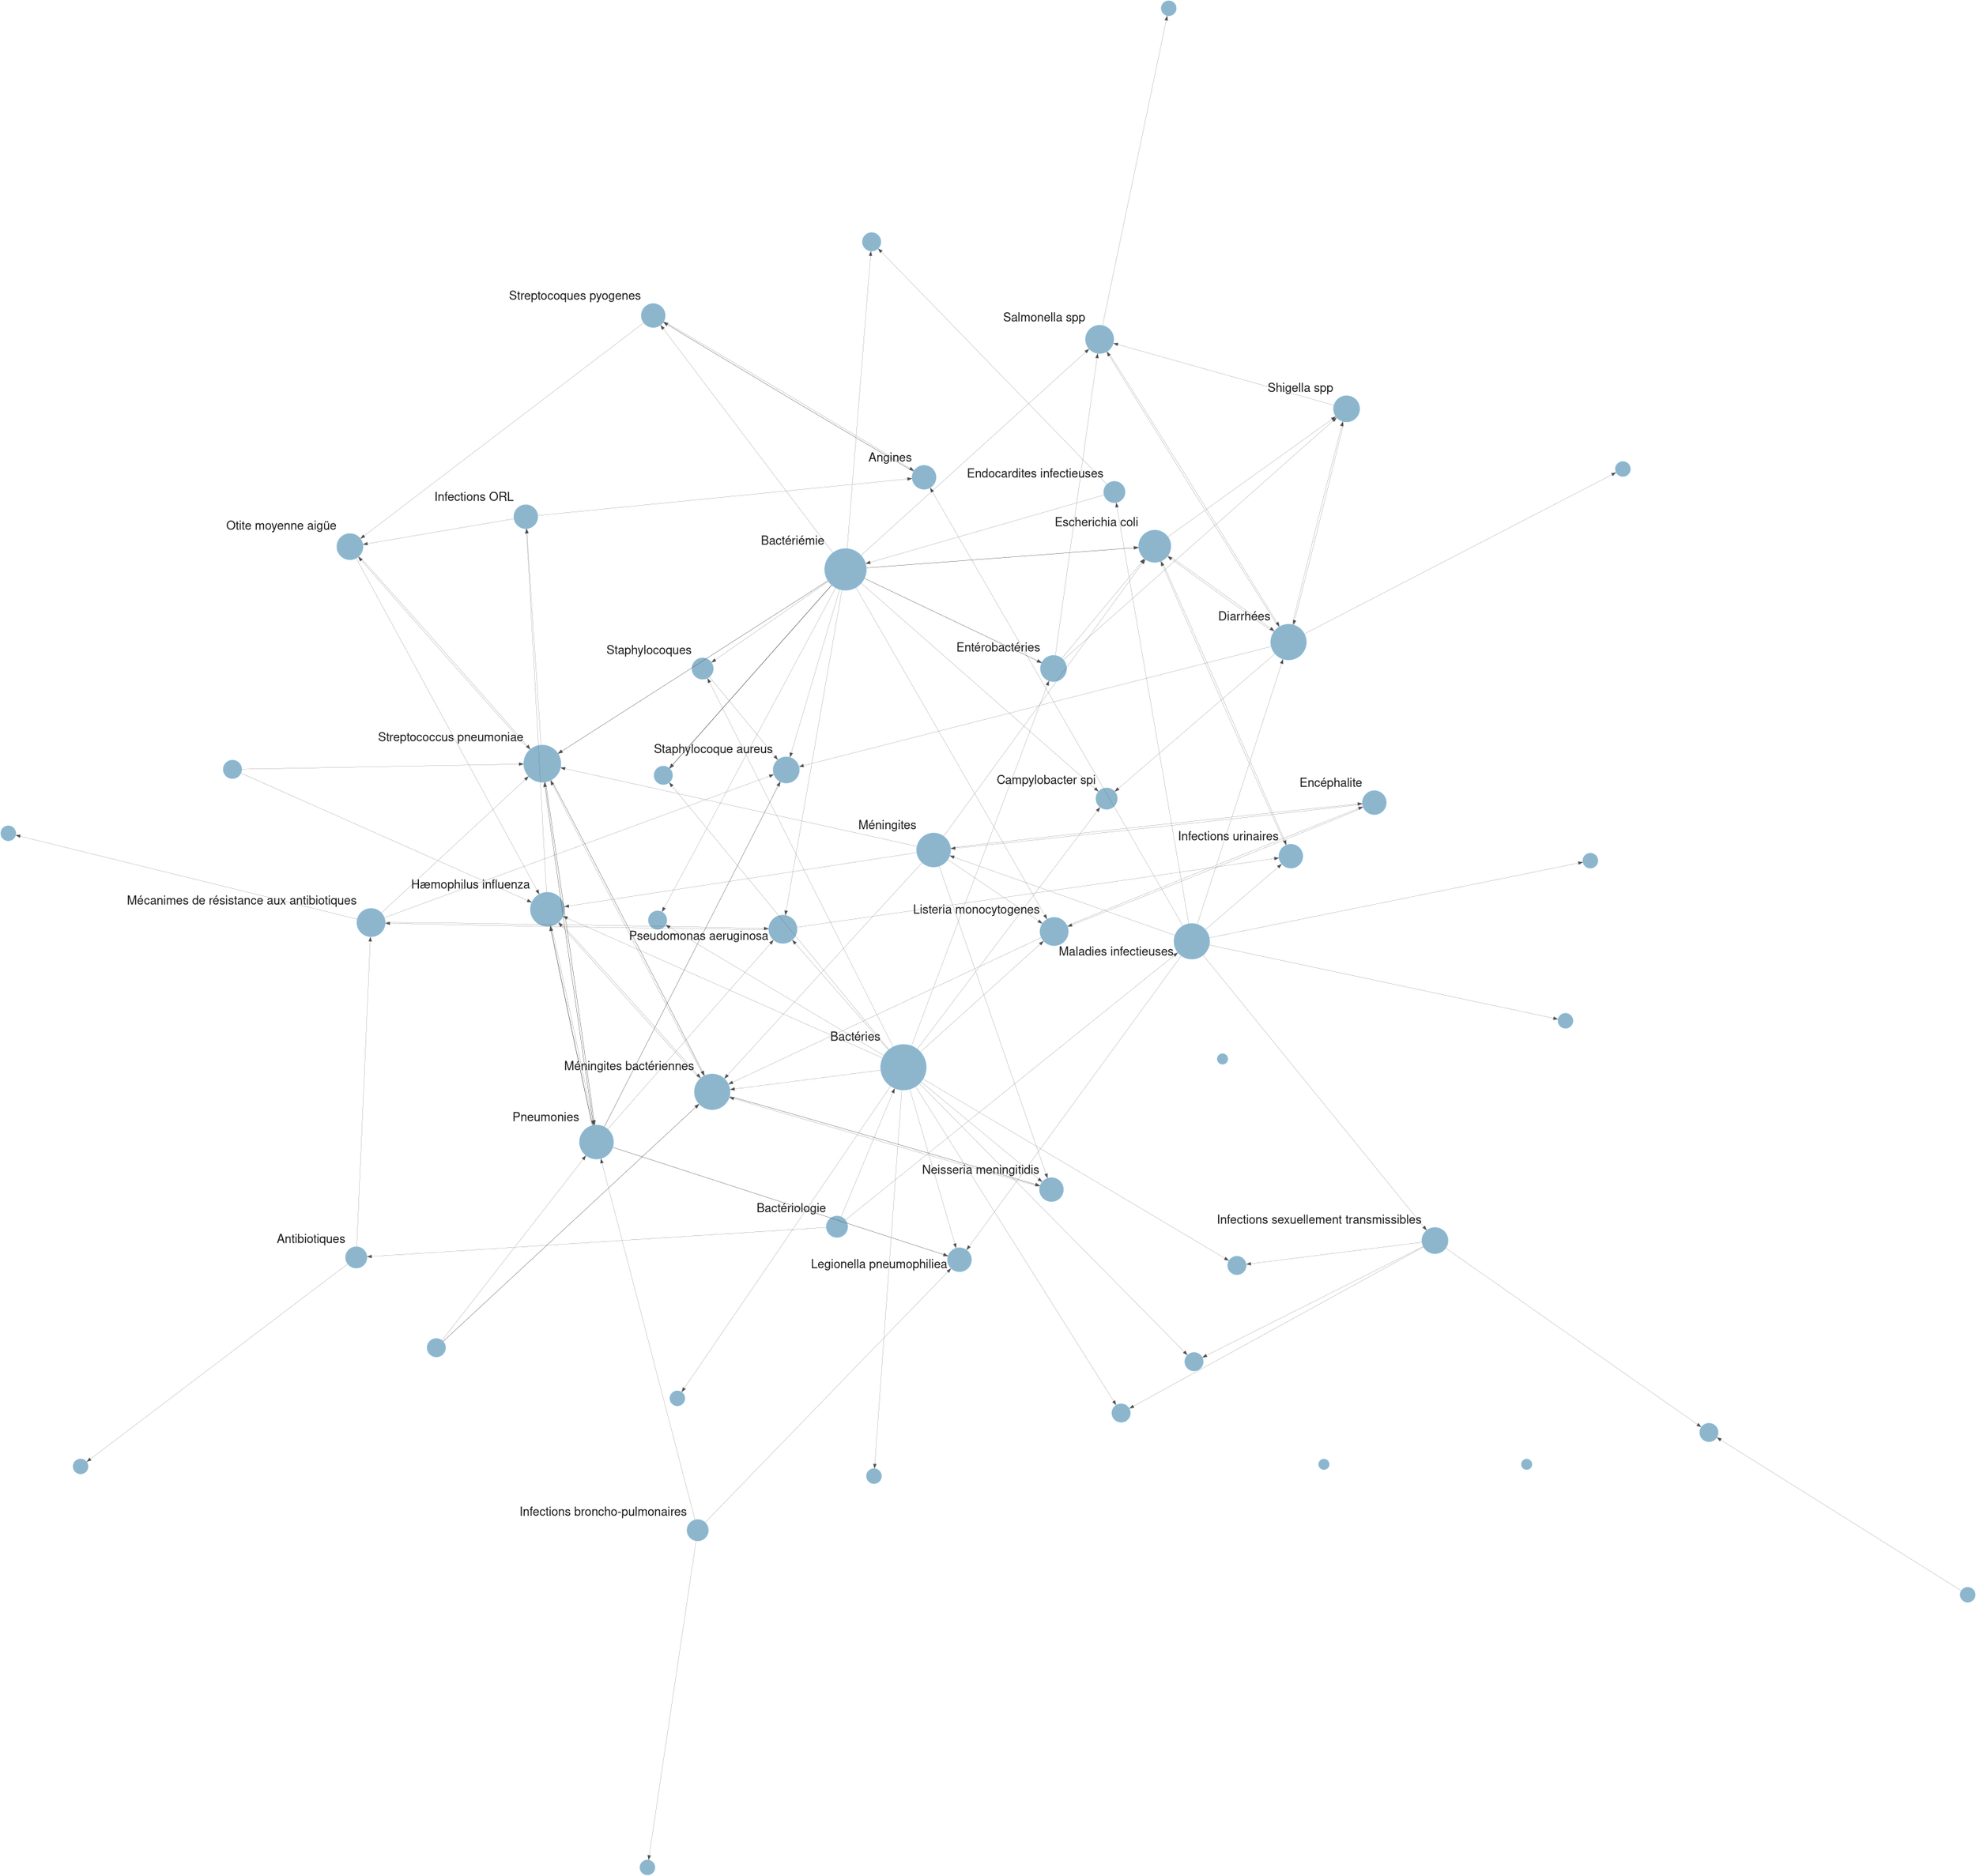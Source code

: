 digraph Denote {
layout=neato
size=20
ratio=compress
overlap=scale
sep=1
node[label="" style=filled color=lightskyblue fillcolor=lightskyblue3
shape=circle fontsize=80 fontcolor=gray10 fontname = "Helvetica, Arial, sans-serif"]
edge[arrowsize=3 color=gray30]
"20240717T161021" [xlabel="" tooltip="ID: 20240717T161021\nTitle: Loss to gain: pseudogenes in microorganisms, focusing on eubacteria, and their biological significance\nKeywords: bib, pseudogène\nType: org\nDegree: 0" width=1.0  URL="/home/alex/org/notes/biblio/20240717T161021--loss-to-gain-pseudogenes-in-microorganisms-focusing-on-eubacteria-and-their-biological-significance__bib_pseudogène.org"]
"20230502T232947" [xlabel="Bactériologie" tooltip="ID: 20230502T232947\nTitle: Bactériologie\nKeywords: meta\nType: org\nDegree: 3" width=2.0  URL="/home/alex/org/notes/20230502T232947--bactériologie__meta.org"]
"20240515T224540" [xlabel="Angines" tooltip="ID: 20240515T224540\nTitle: Angines\nKeywords: bactério\nType: org\nDegree: 4" width=2.23606797749979  URL="/home/alex/org/notes/20240515T224540--angines__bactério.org"]
"20240515T224550" [xlabel="Antibiotiques" tooltip="ID: 20240515T224550\nTitle: Antibiotiques\nKeywords: bactério\nType: org\nDegree: 3" width=2.0  URL="/home/alex/org/notes/20240515T224550--antibiotiques__bactério.org"]
"20240515T224650" [xlabel="Campylobacter spi" tooltip="ID: 20240515T224650\nTitle: Campylobacter spi\nKeywords: bactérie, bactério\nType: org\nDegree: 3" width=2.0  URL="/home/alex/org/notes/20240515T224650--campylobacter-jejuni__bactérie_bactério.org"]
"20240515T224830" [xlabel="Diarrhées" tooltip="ID: 20240515T224830\nTitle: Diarrhées\nKeywords: bactério, viro\nType: org\nDegree: 10" width=3.3166247903554  URL="/home/alex/org/notes/20240515T224830--diarrhées__bactério_viro.org"]
"20240515T224930" [xlabel="" tooltip="ID: 20240515T224930\nTitle: Neisseria gonorrhoeae\nKeywords: bactérie, bactério, ist\nType: org\nDegree: 2" width=1.7320508075688772  URL="/home/alex/org/notes/20240515T224930--neisseria-gonorrhoeae__bactérie_bactério_ist.org"]
"20240515T224940" [xlabel="" tooltip="ID: 20240515T224940\nTitle: Infections cutanées\nKeywords: bactério\nType: org\nDegree: 1" width=1.4142135623730951  URL="/home/alex/org/notes/20240515T224940--infections-cutanées__bactério.org"]
"20240515T225630" [xlabel="Legionella pneumophiliea" tooltip="ID: 20240515T225630\nTitle: Legionella pneumophiliea\nKeywords: bactérie, bactério\nType: org\nDegree: 4" width=2.23606797749979  URL="/home/alex/org/notes/20240515T225630--legionella-pneumophiliea__bactérie_bactério.org"]
"20240515T225940" [xlabel="" tooltip="ID: 20240515T225940\nTitle: Proteus\nKeywords: bactérie, bactério\nType: org\nDegree: 1" width=1.4142135623730951  URL="/home/alex/org/notes/20240515T225940--proteus__bactérie_bactério.org"]
"20240601T183012" [xlabel="" tooltip="ID: 20240601T183012\nTitle: Chlamydia trachomatis\nKeywords: bactérie, bactério, ist\nType: org\nDegree: 2" width=1.7320508075688772  URL="/home/alex/org/notes/20240601T183012--chlamydia-trachomatis__bactérie_bactério_ist.org"]
"20240601T183122" [xlabel="" tooltip="ID: 20240601T183122\nTitle: Treponema pallidum (syphilis)\nKeywords: bactério, ist\nType: org\nDegree: 2" width=1.7320508075688772  URL="/home/alex/org/notes/20240601T183122--treponema-pallidum-syphilis__bactério_ist.org"]
"20240601T183212" [xlabel="Infections sexuellement transmissibles" tooltip="ID: 20240601T183212\nTitle: Infections sexuellement transmissibles\nKeywords: bactério, ist\nType: org\nDegree: 5" width=2.449489742783178  URL="/home/alex/org/notes/20240601T183212--infections-sexuellement-transmissibles__bactério_ist.org"]
"20240601T183312" [xlabel="Maladies infectieuses" tooltip="ID: 20240601T183312\nTitle: Maladies infectieuses\nKeywords: bactério, meta\nType: org\nDegree: 10" width=3.3166247903554  URL="/home/alex/org/notes/20240601T183312--maladies-infectieuses__bactério_meta.org"]
"20240602T154050" [xlabel="" tooltip="ID: 20240602T154050\nTitle: Gastro-entérites\nKeywords: bactério, viro\nType: org\nDegree: 1" width=1.4142135623730951  URL="/home/alex/org/notes/20240602T154050--gastro-entérites__bactério_viro.org"]
"20240602T154150" [xlabel="Infections urinaires" tooltip="ID: 20240602T154150\nTitle: Infections urinaires\nKeywords: bactério\nType: org\nDegree: 4" width=2.23606797749979  URL="/home/alex/org/notes/20240602T154150--infections-urinaires__bactério.org"]
"20240608T182804" [xlabel="Endocardites infectieuses" tooltip="ID: 20240608T182804\nTitle: Endocardites infectieuses\nKeywords: bactério\nType: org\nDegree: 3" width=2.0  URL="/home/alex/org/notes/20240608T182804--endocardites-infectieuses__bactério.org"]
"20240608T182904" [xlabel="" tooltip="ID: 20240608T182904\nTitle: Mycoplasmes\nKeywords: bactérie, bactério, ist\nType: org\nDegree: 2" width=1.7320508075688772  URL="/home/alex/org/notes/20240608T182904--mycoplasmes__bactérie_bactério_ist.org"]
"20240612T233431" [xlabel="Bactéries" tooltip="ID: 20240612T233431\nTitle: Bactéries\nKeywords: bactério, meta\nType: org\nDegree: 17" width=4.242640687119285  URL="/home/alex/org/notes/20240612T233431--bactéries__bactério_meta.org"]
"20240612T233531" [xlabel="Pseudomonas aeruginosa" tooltip="ID: 20240612T233531\nTitle: Pseudomonas aeruginosa\nKeywords: bactérie, bactério\nType: org\nDegree: 6" width=2.6457513110645907  URL="/home/alex/org/notes/20240612T233531--pseudomonas-aeruginosa__bactérie_bactério.org"]
"20240612T233631" [xlabel="Staphylocoques" tooltip="ID: 20240612T233631\nTitle: Staphylocoques\nKeywords: bactérie, bactério\nType: org\nDegree: 3" width=2.0  URL="/home/alex/org/notes/20240612T233631--staphylocoques__bactérie_bactério.org"]
"20240612T233731" [xlabel="" tooltip="ID: 20240612T233731\nTitle: Streptocoque\nKeywords: bactérie, bactério\nType: org\nDegree: 2" width=1.7320508075688772  URL="/home/alex/org/notes/20240612T233731--streptocoque__bactérie_bactério.org"]
"20240731T204905" [xlabel="Méningites" tooltip="ID: 20240731T204905\nTitle: Méningites\nKeywords: bactério, viro\nType: org\nDegree: 9" width=3.1622776601683795  URL="/home/alex/org/notes/20240731T204905--méningites__bactério_viro.org"]
"20240731T205020" [xlabel="Méningites bactériennes" tooltip="ID: 20240731T205020\nTitle: Méningites bactériennes\nKeywords: bactério\nType: org\nDegree: 10" width=3.3166247903554  URL="/home/alex/org/notes/20240731T205020--méningites-bactériennes__bactério.org"]
"20240816T121324" [xlabel="Entérobactéries" tooltip="ID: 20240816T121324\nTitle: Entérobactéries\nKeywords: bactérie, bactério\nType: org\nDegree: 5" width=2.449489742783178  URL="/home/alex/org/notes/20240816T121324--entérobactéries__bactérie_bactério.org"]
"20240816T121426" [xlabel="" tooltip="ID: 20240816T121426\nTitle: Classification des bactéries\nKeywords: bactério\nType: org\nDegree: 1" width=1.4142135623730951  URL="/home/alex/org/notes/20240816T121426--classification-des-bactéries__bactério.org"]
"20240816T121538" [xlabel="" tooltip="ID: 20240816T121538\nTitle: Entérocoques\nKeywords: bactérie, bactério\nType: org\nDegree: 2" width=1.7320508075688772  URL="/home/alex/org/notes/20240816T121538--entérocoques__bactérie_bactério.org"]
"20240816T121647" [xlabel="Neisseria meningitidis" tooltip="ID: 20240816T121647\nTitle: Neisseria meningitidis\nKeywords: bactérie, bactério\nType: org\nDegree: 4" width=2.23606797749979  URL="/home/alex/org/notes/20240816T121647--neisseria-meningitidis__bactérie_bactério.org"]
"20240816T121758" [xlabel="Listeria monocytogenes" tooltip="ID: 20240816T121758\nTitle: Listeria monocytogenes\nKeywords: bactérie, bactério\nType: org\nDegree: 6" width=2.6457513110645907  URL="/home/alex/org/notes/20240816T121758--listeria-monocytogenes__bactérie_bactério.org"]
"20240816T121919" [xlabel="Hæmophilus influenza" tooltip="ID: 20240816T121919\nTitle: Hæmophilus influenza\nKeywords: bactérie, bactério\nType: org\nDegree: 9" width=3.1622776601683795  URL="/home/alex/org/notes/20240816T121919--hæmophilus-influenza__bactérie_bactério.org"]
"20240828T184411" [xlabel="" tooltip="ID: 20240828T184411\nTitle: Antibiogramme\nKeywords: bactério\nType: org\nDegree: 1" width=1.4142135623730951  URL="/home/alex/org/notes/20240828T184411--antibiogramme__bactério.org"]
"20240828T185327" [xlabel="Streptocoques pyogenes" tooltip="ID: 20240828T185327\nTitle: Streptocoques pyogenes\nKeywords: bactério\nType: org\nDegree: 4" width=2.23606797749979  URL="/home/alex/org/notes/20240828T185327--streptocoques-pyogenes__bactério.org"]
"20240828T192156" [xlabel="Staphylocoque aureus" tooltip="ID: 20240828T192156\nTitle: Staphylocoque aureus\nKeywords: bactério\nType: org\nDegree: 5" width=2.449489742783178  URL="/home/alex/org/notes/20240828T192156--staphylocoque-aureus__bactério.org"]
"20240828T230503" [xlabel="" tooltip="ID: 20240828T230503\nTitle: Clostridium difficile\nKeywords: bactérie, bactério\nType: org\nDegree: 0" width=1.0  URL="/home/alex/org/notes/20240828T230503--clostridium-difficile__bactérie_bactério.org"]
"20240829T215907" [xlabel="Salmonella spp" tooltip="ID: 20240829T215907\nTitle: Salmonella spp\nKeywords: bactérie, bactério\nType: org\nDegree: 6" width=2.6457513110645907  URL="/home/alex/org/notes/20240829T215907--salmonella-spp__bactérie_bactério.org"]
"20240829T225530" [xlabel="Shigella spp" tooltip="ID: 20240829T225530\nTitle: Shigella spp\nKeywords: bactérie, bactério\nType: org\nDegree: 5" width=2.449489742783178  URL="/home/alex/org/notes/20240829T225530--shigella-spp__bactérie_bactério.org"]
"20240829T225800" [xlabel="" tooltip="ID: 20240829T225800\nTitle: Milieux de culture\nKeywords: bactério\nType: org\nDegree: 1" width=1.4142135623730951  URL="/home/alex/org/notes/20240829T225800--milieux-de-culture__bactério.org"]
"20240829T230553" [xlabel="Escherichia coli" tooltip="ID: 20240829T230553\nTitle: Escherichia coli\nKeywords: bactérie, bactério\nType: org\nDegree: 8" width=3.0  URL="/home/alex/org/notes/20240829T230553--escherichia-coli__bactérie_bactério.org"]
"20240831T173233" [xlabel="Streptococcus pneumoniae" tooltip="ID: 20240831T173233\nTitle: Streptococcus pneumoniae\nKeywords: bactério\nType: org\nDegree: 11" width=3.4641016151377544  URL="/home/alex/org/notes/20240831T173233--streptococcus-pneumoniae__bactério.org"]
"20240831T175811" [xlabel="Encéphalite" tooltip="ID: 20240831T175811\nTitle: Encéphalite\nKeywords: bactério, viro\nType: org\nDegree: 4" width=2.23606797749979  URL="/home/alex/org/notes/20240831T175811--encéphalite__bactério_viro.org"]
"20240831T232003" [xlabel="" tooltip="ID: 20240831T232003\nTitle: Mycobacterium tuberculosis\nKeywords: bactérie, bactério\nType: org\nDegree: 1" width=1.4142135623730951  URL="/home/alex/org/notes/20240831T232003--mycobacterium-tuberculosis__bactérie_bactério.org"]
"20240901T105739" [xlabel="Bactériémie" tooltip="ID: 20240901T105739\nTitle: Bactériémie\nKeywords: bactério\nType: org\nDegree: 14" width=3.872983346207417  URL="/home/alex/org/notes/20240901T105739--bactériémie__bactério.org"]
"20240901T111102" [xlabel="" tooltip="ID: 20240901T111102\nTitle: HACCEK\nKeywords: bactérie, bactério\nType: org\nDegree: 2" width=1.7320508075688772  URL="/home/alex/org/notes/20240901T111102--haccek__bactérie_bactério.org"]
"20240901T143951" [xlabel="Infections ORL" tooltip="ID: 20240901T143951\nTitle: Infections ORL\nKeywords: bactério, viro\nType: org\nDegree: 4" width=2.23606797749979  URL="/home/alex/org/notes/20240901T143951--infections-orl__bactério_viro.org"]
"20240901T144149" [xlabel="Otite moyenne aigüe" tooltip="ID: 20240901T144149\nTitle: Otite moyenne aigüe\nKeywords: bactério\nType: org\nDegree: 5" width=2.449489742783178  URL="/home/alex/org/notes/20240901T144149--otite-moyenne-aigüe__bactério.org"]
"20240901T144529" [xlabel="" tooltip="ID: 20240901T144529\nTitle: Sinusite maxilliaire\nKeywords: bactério\nType: org\nDegree: 2" width=1.7320508075688772  URL="/home/alex/org/notes/20240901T144529--sinusite-maxilliaire__bactério.org"]
"20240901T144928" [xlabel="Infections broncho-pulmonaires" tooltip="ID: 20240901T144928\nTitle: Infections broncho-pulmonaires\nKeywords: bactério, viro\nType: org\nDegree: 3" width=2.0  URL="/home/alex/org/notes/20240901T144928--infections-broncho-pulmonaires__bactério_viro.org"]
"20240901T145409" [xlabel="Pneumonies" tooltip="ID: 20240901T145409\nTitle: Pneumonies\nKeywords: bactério\nType: org\nDegree: 9" width=3.1622776601683795  URL="/home/alex/org/notes/20240901T145409--pneumonies__bactério.org"]
"20240901T160244" [xlabel="" tooltip="ID: 20240901T160244\nTitle: Dépistage pendant la grossesse\nKeywords: bactério, gynéco\nType: org\nDegree: 1" width=1.4142135623730951  URL="/home/alex/org/notes/20240901T160244--dépistage-pendant-la-grossesse__bactério_gynéco.org"]
"20240903T230337" [xlabel="" tooltip="ID: 20240903T230337\nTitle: Helicobacter pylori\nKeywords: bactério\nType: org\nDegree: 0" width=1.0  URL="/home/alex/org/notes/20240903T230337--helicobacter-pylori__bactério.org"]
"20240904T183226" [xlabel="" tooltip="ID: 20240904T183226\nTitle: Streptococcus agalactiae\nKeywords: bactérie, bactério\nType: org\nDegree: 2" width=1.7320508075688772  URL="/home/alex/org/notes/20240904T183226--streptococcus-agalactiae__bactérie_bactério.org"]
"20240904T235349" [xlabel="" tooltip="ID: 20240904T235349\nTitle: Syndrome hémolytique et urémique\nKeywords: bactério, hémato\nType: org\nDegree: 1" width=1.4142135623730951  URL="/home/alex/org/notes/20240904T235349--syndrome-hémolytique-et-urémique__bactério_hémato.org"]
"20240905T221827" [xlabel="Mécanimes de résistance aux antibiotiques" tooltip="ID: 20240905T221827\nTitle: Mécanimes de résistance aux antibiotiques\nKeywords: bactério\nType: org\nDegree: 6" width=2.6457513110645907  URL="/home/alex/org/notes/20240905T221827--mécanimes-de-résistance-aux-antibiotiques__bactério.org"]
"20240905T222613" [xlabel="" tooltip="ID: 20240905T222613\nTitle: MSLK\nKeywords: bactério\nType: org\nDegree: 1" width=1.4142135623730951  URL="/home/alex/org/notes/20240905T222613--mslk__bactério.org"]
"20230502T232947" -> "20240601T183312" [penwidth=1 tooltip="20230502T232947 -> 20240601T183312 (Weight: 1)"]
"20230502T232947" -> "20240515T224550" [penwidth=1 tooltip="20230502T232947 -> 20240515T224550 (Weight: 1)"]
"20230502T232947" -> "20240612T233431" [penwidth=1 tooltip="20230502T232947 -> 20240612T233431 (Weight: 1)"]
"20240515T224540" -> "20240828T185327" [penwidth=2 tooltip="20240515T224540 -> 20240828T185327 (Weight: 2)"]
"20240515T224550" -> "20240905T221827" [penwidth=1 tooltip="20240515T224550 -> 20240905T221827 (Weight: 1)"]
"20240515T224550" -> "20240828T184411" [penwidth=1 tooltip="20240515T224550 -> 20240828T184411 (Weight: 1)"]
"20240515T224830" -> "20240828T192156" [penwidth=1 tooltip="20240515T224830 -> 20240828T192156 (Weight: 1)"]
"20240515T224830" -> "20240829T230553" [penwidth=1 tooltip="20240515T224830 -> 20240829T230553 (Weight: 1)"]
"20240515T224830" -> "20240829T225530" [penwidth=1 tooltip="20240515T224830 -> 20240829T225530 (Weight: 1)"]
"20240515T224830" -> "20240904T235349" [penwidth=1 tooltip="20240515T224830 -> 20240904T235349 (Weight: 1)"]
"20240515T224830" -> "20240515T224650" [penwidth=1 tooltip="20240515T224830 -> 20240515T224650 (Weight: 1)"]
"20240515T224830" -> "20240829T215907" [penwidth=1 tooltip="20240515T224830 -> 20240829T215907 (Weight: 1)"]
"20240601T183212" -> "20240601T183012" [penwidth=1 tooltip="20240601T183212 -> 20240601T183012 (Weight: 1)"]
"20240601T183212" -> "20240608T182904" [penwidth=1 tooltip="20240601T183212 -> 20240608T182904 (Weight: 1)"]
"20240601T183212" -> "20240515T224930" [penwidth=1 tooltip="20240601T183212 -> 20240515T224930 (Weight: 1)"]
"20240601T183212" -> "20240601T183122" [penwidth=1 tooltip="20240601T183212 -> 20240601T183122 (Weight: 1)"]
"20240601T183312" -> "20240515T224540" [penwidth=1 tooltip="20240601T183312 -> 20240515T224540 (Weight: 1)"]
"20240601T183312" -> "20240515T224830" [penwidth=1 tooltip="20240601T183312 -> 20240515T224830 (Weight: 1)"]
"20240601T183312" -> "20240515T224940" [penwidth=1 tooltip="20240601T183312 -> 20240515T224940 (Weight: 1)"]
"20240601T183312" -> "20240515T225630" [penwidth=1 tooltip="20240601T183312 -> 20240515T225630 (Weight: 1)"]
"20240601T183312" -> "20240601T183212" [penwidth=1 tooltip="20240601T183312 -> 20240601T183212 (Weight: 1)"]
"20240601T183312" -> "20240602T154050" [penwidth=1 tooltip="20240601T183312 -> 20240602T154050 (Weight: 1)"]
"20240601T183312" -> "20240602T154150" [penwidth=1 tooltip="20240601T183312 -> 20240602T154150 (Weight: 1)"]
"20240601T183312" -> "20240608T182804" [penwidth=1 tooltip="20240601T183312 -> 20240608T182804 (Weight: 1)"]
"20240601T183312" -> "20240731T204905" [penwidth=1 tooltip="20240601T183312 -> 20240731T204905 (Weight: 1)"]
"20240602T154150" -> "20240829T230553" [penwidth=1 tooltip="20240602T154150 -> 20240829T230553 (Weight: 1)"]
"20240608T182804" -> "20240901T111102" [penwidth=1 tooltip="20240608T182804 -> 20240901T111102 (Weight: 1)"]
"20240608T182804" -> "20240901T105739" [penwidth=1 tooltip="20240608T182804 -> 20240901T105739 (Weight: 1)"]
"20240612T233431" -> "20240816T121426" [penwidth=1 tooltip="20240612T233431 -> 20240816T121426 (Weight: 1)"]
"20240612T233431" -> "20240515T224650" [penwidth=1 tooltip="20240612T233431 -> 20240515T224650 (Weight: 1)"]
"20240612T233431" -> "20240601T183012" [penwidth=1 tooltip="20240612T233431 -> 20240601T183012 (Weight: 1)"]
"20240612T233431" -> "20240816T121324" [penwidth=1 tooltip="20240612T233431 -> 20240816T121324 (Weight: 1)"]
"20240612T233431" -> "20240816T121538" [penwidth=1 tooltip="20240612T233431 -> 20240816T121538 (Weight: 1)"]
"20240612T233431" -> "20240816T121919" [penwidth=1 tooltip="20240612T233431 -> 20240816T121919 (Weight: 1)"]
"20240612T233431" -> "20240515T225630" [penwidth=1 tooltip="20240612T233431 -> 20240515T225630 (Weight: 1)"]
"20240612T233431" -> "20240816T121758" [penwidth=1 tooltip="20240612T233431 -> 20240816T121758 (Weight: 1)"]
"20240612T233431" -> "20240731T205020" [penwidth=1 tooltip="20240612T233431 -> 20240731T205020 (Weight: 1)"]
"20240612T233431" -> "20240608T182904" [penwidth=1 tooltip="20240612T233431 -> 20240608T182904 (Weight: 1)"]
"20240612T233431" -> "20240515T224930" [penwidth=1 tooltip="20240612T233431 -> 20240515T224930 (Weight: 1)"]
"20240612T233431" -> "20240816T121647" [penwidth=1 tooltip="20240612T233431 -> 20240816T121647 (Weight: 1)"]
"20240612T233431" -> "20240515T225940" [penwidth=1 tooltip="20240612T233431 -> 20240515T225940 (Weight: 1)"]
"20240612T233431" -> "20240612T233531" [penwidth=1 tooltip="20240612T233431 -> 20240612T233531 (Weight: 1)"]
"20240612T233431" -> "20240612T233631" [penwidth=1 tooltip="20240612T233431 -> 20240612T233631 (Weight: 1)"]
"20240612T233431" -> "20240612T233731" [penwidth=1 tooltip="20240612T233431 -> 20240612T233731 (Weight: 1)"]
"20240612T233531" -> "20240602T154150" [penwidth=1 tooltip="20240612T233531 -> 20240602T154150 (Weight: 1)"]
"20240612T233531" -> "20240905T221827" [penwidth=1 tooltip="20240612T233531 -> 20240905T221827 (Weight: 1)"]
"20240612T233631" -> "20240828T192156" [penwidth=1 tooltip="20240612T233631 -> 20240828T192156 (Weight: 1)"]
"20240731T204905" -> "20240831T175811" [penwidth=1 tooltip="20240731T204905 -> 20240831T175811 (Weight: 1)"]
"20240731T204905" -> "20240731T205020" [penwidth=1 tooltip="20240731T204905 -> 20240731T205020 (Weight: 1)"]
"20240731T204905" -> "20240831T173233" [penwidth=1 tooltip="20240731T204905 -> 20240831T173233 (Weight: 1)"]
"20240731T204905" -> "20240816T121647" [penwidth=1 tooltip="20240731T204905 -> 20240816T121647 (Weight: 1)"]
"20240731T204905" -> "20240816T121919" [penwidth=1 tooltip="20240731T204905 -> 20240816T121919 (Weight: 1)"]
"20240731T204905" -> "20240829T230553" [penwidth=1 tooltip="20240731T204905 -> 20240829T230553 (Weight: 1)"]
"20240731T204905" -> "20240816T121758" [penwidth=1 tooltip="20240731T204905 -> 20240816T121758 (Weight: 1)"]
"20240731T205020" -> "20240831T173233" [penwidth=1 tooltip="20240731T205020 -> 20240831T173233 (Weight: 1)"]
"20240731T205020" -> "20240816T121647" [penwidth=2 tooltip="20240731T205020 -> 20240816T121647 (Weight: 2)"]
"20240731T205020" -> "20240816T121919" [penwidth=1 tooltip="20240731T205020 -> 20240816T121919 (Weight: 1)"]
"20240816T121324" -> "20240829T230553" [penwidth=1 tooltip="20240816T121324 -> 20240829T230553 (Weight: 1)"]
"20240816T121324" -> "20240829T215907" [penwidth=1 tooltip="20240816T121324 -> 20240829T215907 (Weight: 1)"]
"20240816T121324" -> "20240829T225530" [penwidth=1 tooltip="20240816T121324 -> 20240829T225530 (Weight: 1)"]
"20240816T121647" -> "20240731T205020" [penwidth=1 tooltip="20240816T121647 -> 20240731T205020 (Weight: 1)"]
"20240816T121758" -> "20240731T205020" [penwidth=1 tooltip="20240816T121758 -> 20240731T205020 (Weight: 1)"]
"20240816T121758" -> "20240831T175811" [penwidth=1 tooltip="20240816T121758 -> 20240831T175811 (Weight: 1)"]
"20240816T121919" -> "20240901T143951" [penwidth=1 tooltip="20240816T121919 -> 20240901T143951 (Weight: 1)"]
"20240816T121919" -> "20240901T145409" [penwidth=1 tooltip="20240816T121919 -> 20240901T145409 (Weight: 1)"]
"20240816T121919" -> "20240731T205020" [penwidth=1 tooltip="20240816T121919 -> 20240731T205020 (Weight: 1)"]
"20240828T185327" -> "20240515T224540" [penwidth=1 tooltip="20240828T185327 -> 20240515T224540 (Weight: 1)"]
"20240828T185327" -> "20240901T144149" [penwidth=1 tooltip="20240828T185327 -> 20240901T144149 (Weight: 1)"]
"20240829T215907" -> "20240515T224830" [penwidth=1 tooltip="20240829T215907 -> 20240515T224830 (Weight: 1)"]
"20240829T215907" -> "20240829T225800" [penwidth=1 tooltip="20240829T215907 -> 20240829T225800 (Weight: 1)"]
"20240829T225530" -> "20240829T215907" [penwidth=1 tooltip="20240829T225530 -> 20240829T215907 (Weight: 1)"]
"20240829T225530" -> "20240515T224830" [penwidth=1 tooltip="20240829T225530 -> 20240515T224830 (Weight: 1)"]
"20240829T230553" -> "20240829T225530" [penwidth=1 tooltip="20240829T230553 -> 20240829T225530 (Weight: 1)"]
"20240829T230553" -> "20240515T224830" [penwidth=1 tooltip="20240829T230553 -> 20240515T224830 (Weight: 1)"]
"20240829T230553" -> "20240602T154150" [penwidth=1 tooltip="20240829T230553 -> 20240602T154150 (Weight: 1)"]
"20240831T173233" -> "20240901T145409" [penwidth=2 tooltip="20240831T173233 -> 20240901T145409 (Weight: 2)"]
"20240831T173233" -> "20240901T143951" [penwidth=1 tooltip="20240831T173233 -> 20240901T143951 (Weight: 1)"]
"20240831T173233" -> "20240731T205020" [penwidth=2 tooltip="20240831T173233 -> 20240731T205020 (Weight: 2)"]
"20240831T173233" -> "20240901T144149" [penwidth=1 tooltip="20240831T173233 -> 20240901T144149 (Weight: 1)"]
"20240831T175811" -> "20240731T204905" [penwidth=1 tooltip="20240831T175811 -> 20240731T204905 (Weight: 1)"]
"20240831T175811" -> "20240816T121758" [penwidth=1 tooltip="20240831T175811 -> 20240816T121758 (Weight: 1)"]
"20240901T105739" -> "20240829T230553" [penwidth=2 tooltip="20240901T105739 -> 20240829T230553 (Weight: 2)"]
"20240901T105739" -> "20240816T121324" [penwidth=2 tooltip="20240901T105739 -> 20240816T121324 (Weight: 2)"]
"20240901T105739" -> "20240612T233531" [penwidth=1 tooltip="20240901T105739 -> 20240612T233531 (Weight: 1)"]
"20240901T105739" -> "20240829T215907" [penwidth=1 tooltip="20240901T105739 -> 20240829T215907 (Weight: 1)"]
"20240901T105739" -> "20240515T224650" [penwidth=1 tooltip="20240901T105739 -> 20240515T224650 (Weight: 1)"]
"20240901T105739" -> "20240816T121758" [penwidth=1 tooltip="20240901T105739 -> 20240816T121758 (Weight: 1)"]
"20240901T105739" -> "20240612T233731" [penwidth=3 tooltip="20240901T105739 -> 20240612T233731 (Weight: 3)"]
"20240901T105739" -> "20240816T121538" [penwidth=1 tooltip="20240901T105739 -> 20240816T121538 (Weight: 1)"]
"20240901T105739" -> "20240831T173233" [penwidth=2 tooltip="20240901T105739 -> 20240831T173233 (Weight: 2)"]
"20240901T105739" -> "20240828T192156" [penwidth=1 tooltip="20240901T105739 -> 20240828T192156 (Weight: 1)"]
"20240901T105739" -> "20240612T233631" [penwidth=1 tooltip="20240901T105739 -> 20240612T233631 (Weight: 1)"]
"20240901T105739" -> "20240828T185327" [penwidth=1 tooltip="20240901T105739 -> 20240828T185327 (Weight: 1)"]
"20240901T105739" -> "20240901T111102" [penwidth=1 tooltip="20240901T105739 -> 20240901T111102 (Weight: 1)"]
"20240901T143951" -> "20240515T224540" [penwidth=1 tooltip="20240901T143951 -> 20240515T224540 (Weight: 1)"]
"20240901T143951" -> "20240901T144149" [penwidth=1 tooltip="20240901T143951 -> 20240901T144149 (Weight: 1)"]
"20240901T144149" -> "20240816T121919" [penwidth=1 tooltip="20240901T144149 -> 20240816T121919 (Weight: 1)"]
"20240901T144149" -> "20240831T173233" [penwidth=1 tooltip="20240901T144149 -> 20240831T173233 (Weight: 1)"]
"20240901T144529" -> "20240831T173233" [penwidth=1 tooltip="20240901T144529 -> 20240831T173233 (Weight: 1)"]
"20240901T144529" -> "20240816T121919" [penwidth=1 tooltip="20240901T144529 -> 20240816T121919 (Weight: 1)"]
"20240901T144928" -> "20240901T145409" [penwidth=1 tooltip="20240901T144928 -> 20240901T145409 (Weight: 1)"]
"20240901T144928" -> "20240515T225630" [penwidth=1 tooltip="20240901T144928 -> 20240515T225630 (Weight: 1)"]
"20240901T144928" -> "20240831T232003" [penwidth=1 tooltip="20240901T144928 -> 20240831T232003 (Weight: 1)"]
"20240901T145409" -> "20240831T173233" [penwidth=2 tooltip="20240901T145409 -> 20240831T173233 (Weight: 2)"]
"20240901T145409" -> "20240816T121919" [penwidth=3 tooltip="20240901T145409 -> 20240816T121919 (Weight: 3)"]
"20240901T145409" -> "20240515T225630" [penwidth=2 tooltip="20240901T145409 -> 20240515T225630 (Weight: 2)"]
"20240901T145409" -> "20240828T192156" [penwidth=2 tooltip="20240901T145409 -> 20240828T192156 (Weight: 2)"]
"20240901T145409" -> "20240612T233531" [penwidth=1 tooltip="20240901T145409 -> 20240612T233531 (Weight: 1)"]
"20240901T160244" -> "20240601T183122" [penwidth=1 tooltip="20240901T160244 -> 20240601T183122 (Weight: 1)"]
"20240904T183226" -> "20240901T145409" [penwidth=1 tooltip="20240904T183226 -> 20240901T145409 (Weight: 1)"]
"20240904T183226" -> "20240731T205020" [penwidth=2 tooltip="20240904T183226 -> 20240731T205020 (Weight: 2)"]
"20240905T221827" -> "20240612T233531" [penwidth=1 tooltip="20240905T221827 -> 20240612T233531 (Weight: 1)"]
"20240905T221827" -> "20240828T192156" [penwidth=1 tooltip="20240905T221827 -> 20240828T192156 (Weight: 1)"]
"20240905T221827" -> "20240831T173233" [penwidth=1 tooltip="20240905T221827 -> 20240831T173233 (Weight: 1)"]
"20240905T221827" -> "20240905T222613" [penwidth=1 tooltip="20240905T221827 -> 20240905T222613 (Weight: 1)"]
}